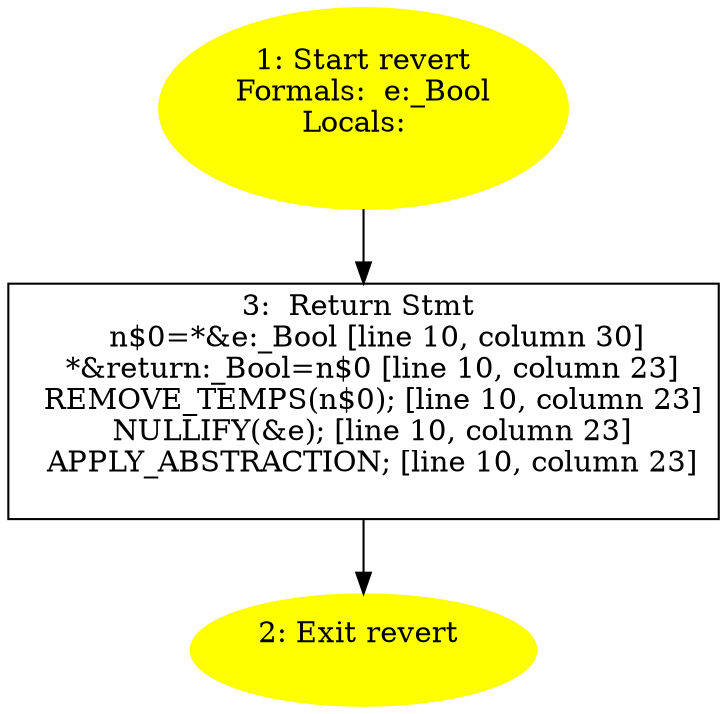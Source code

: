 /* @generated */
digraph cfg {
"revert.4bc48a3c9ac7468d2d5d1a6fb5f87654_1" [label="1: Start revert\nFormals:  e:_Bool\nLocals:  \n  " color=yellow style=filled]
	

	 "revert.4bc48a3c9ac7468d2d5d1a6fb5f87654_1" -> "revert.4bc48a3c9ac7468d2d5d1a6fb5f87654_3" ;
"revert.4bc48a3c9ac7468d2d5d1a6fb5f87654_2" [label="2: Exit revert \n  " color=yellow style=filled]
	

"revert.4bc48a3c9ac7468d2d5d1a6fb5f87654_3" [label="3:  Return Stmt \n   n$0=*&e:_Bool [line 10, column 30]\n  *&return:_Bool=n$0 [line 10, column 23]\n  REMOVE_TEMPS(n$0); [line 10, column 23]\n  NULLIFY(&e); [line 10, column 23]\n  APPLY_ABSTRACTION; [line 10, column 23]\n " shape="box"]
	

	 "revert.4bc48a3c9ac7468d2d5d1a6fb5f87654_3" -> "revert.4bc48a3c9ac7468d2d5d1a6fb5f87654_2" ;
}
